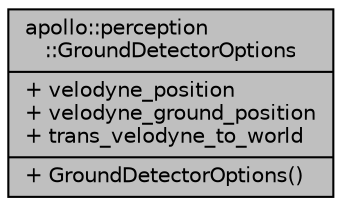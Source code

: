 digraph "apollo::perception::GroundDetectorOptions"
{
  edge [fontname="Helvetica",fontsize="10",labelfontname="Helvetica",labelfontsize="10"];
  node [fontname="Helvetica",fontsize="10",shape=record];
  Node1 [label="{apollo::perception\l::GroundDetectorOptions\n|+ velodyne_position\l+ velodyne_ground_position\l+ trans_velodyne_to_world\l|+ GroundDetectorOptions()\l}",height=0.2,width=0.4,color="black", fillcolor="grey75", style="filled" fontcolor="black"];
}
